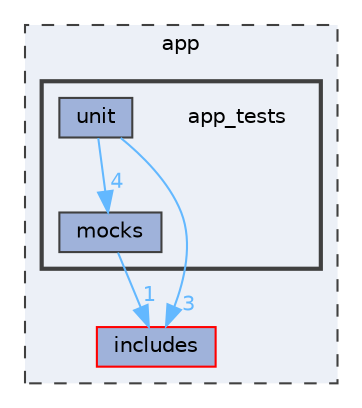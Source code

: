 digraph "app/app_tests"
{
 // LATEX_PDF_SIZE
  bgcolor="transparent";
  edge [fontname=Helvetica,fontsize=10,labelfontname=Helvetica,labelfontsize=10];
  node [fontname=Helvetica,fontsize=10,shape=box,height=0.2,width=0.4];
  compound=true
  subgraph clusterdir_d422163b96683743ed3963d4aac17747 {
    graph [ bgcolor="#ecf0f7", pencolor="grey25", label="app", fontname=Helvetica,fontsize=10 style="filled,dashed", URL="dir_d422163b96683743ed3963d4aac17747.html",tooltip=""]
  dir_1c5c03227cca0102ee47bee331c2b55d [label="includes", fillcolor="#9fb2da", color="red", style="filled", URL="dir_1c5c03227cca0102ee47bee331c2b55d.html",tooltip=""];
  subgraph clusterdir_233f5a9e11cb958617720b9aa5e796d9 {
    graph [ bgcolor="#ecf0f7", pencolor="grey25", label="", fontname=Helvetica,fontsize=10 style="filled,bold", URL="dir_233f5a9e11cb958617720b9aa5e796d9.html",tooltip=""]
    dir_233f5a9e11cb958617720b9aa5e796d9 [shape=plaintext, label="app_tests"];
  dir_88a79e1a5ce881f0266bc136e739785e [label="mocks", fillcolor="#9fb2da", color="grey25", style="filled", URL="dir_88a79e1a5ce881f0266bc136e739785e.html",tooltip=""];
  dir_9f3cf4e9959d69a629065a14f6a7ea01 [label="unit", fillcolor="#9fb2da", color="grey25", style="filled", URL="dir_9f3cf4e9959d69a629065a14f6a7ea01.html",tooltip=""];
  }
  }
  dir_88a79e1a5ce881f0266bc136e739785e->dir_1c5c03227cca0102ee47bee331c2b55d [headlabel="1", labeldistance=1.5 headhref="dir_000017_000012.html" href="dir_000017_000012.html" color="steelblue1" fontcolor="steelblue1"];
  dir_9f3cf4e9959d69a629065a14f6a7ea01->dir_1c5c03227cca0102ee47bee331c2b55d [headlabel="3", labeldistance=1.5 headhref="dir_000021_000012.html" href="dir_000021_000012.html" color="steelblue1" fontcolor="steelblue1"];
  dir_9f3cf4e9959d69a629065a14f6a7ea01->dir_88a79e1a5ce881f0266bc136e739785e [headlabel="4", labeldistance=1.5 headhref="dir_000021_000017.html" href="dir_000021_000017.html" color="steelblue1" fontcolor="steelblue1"];
}
